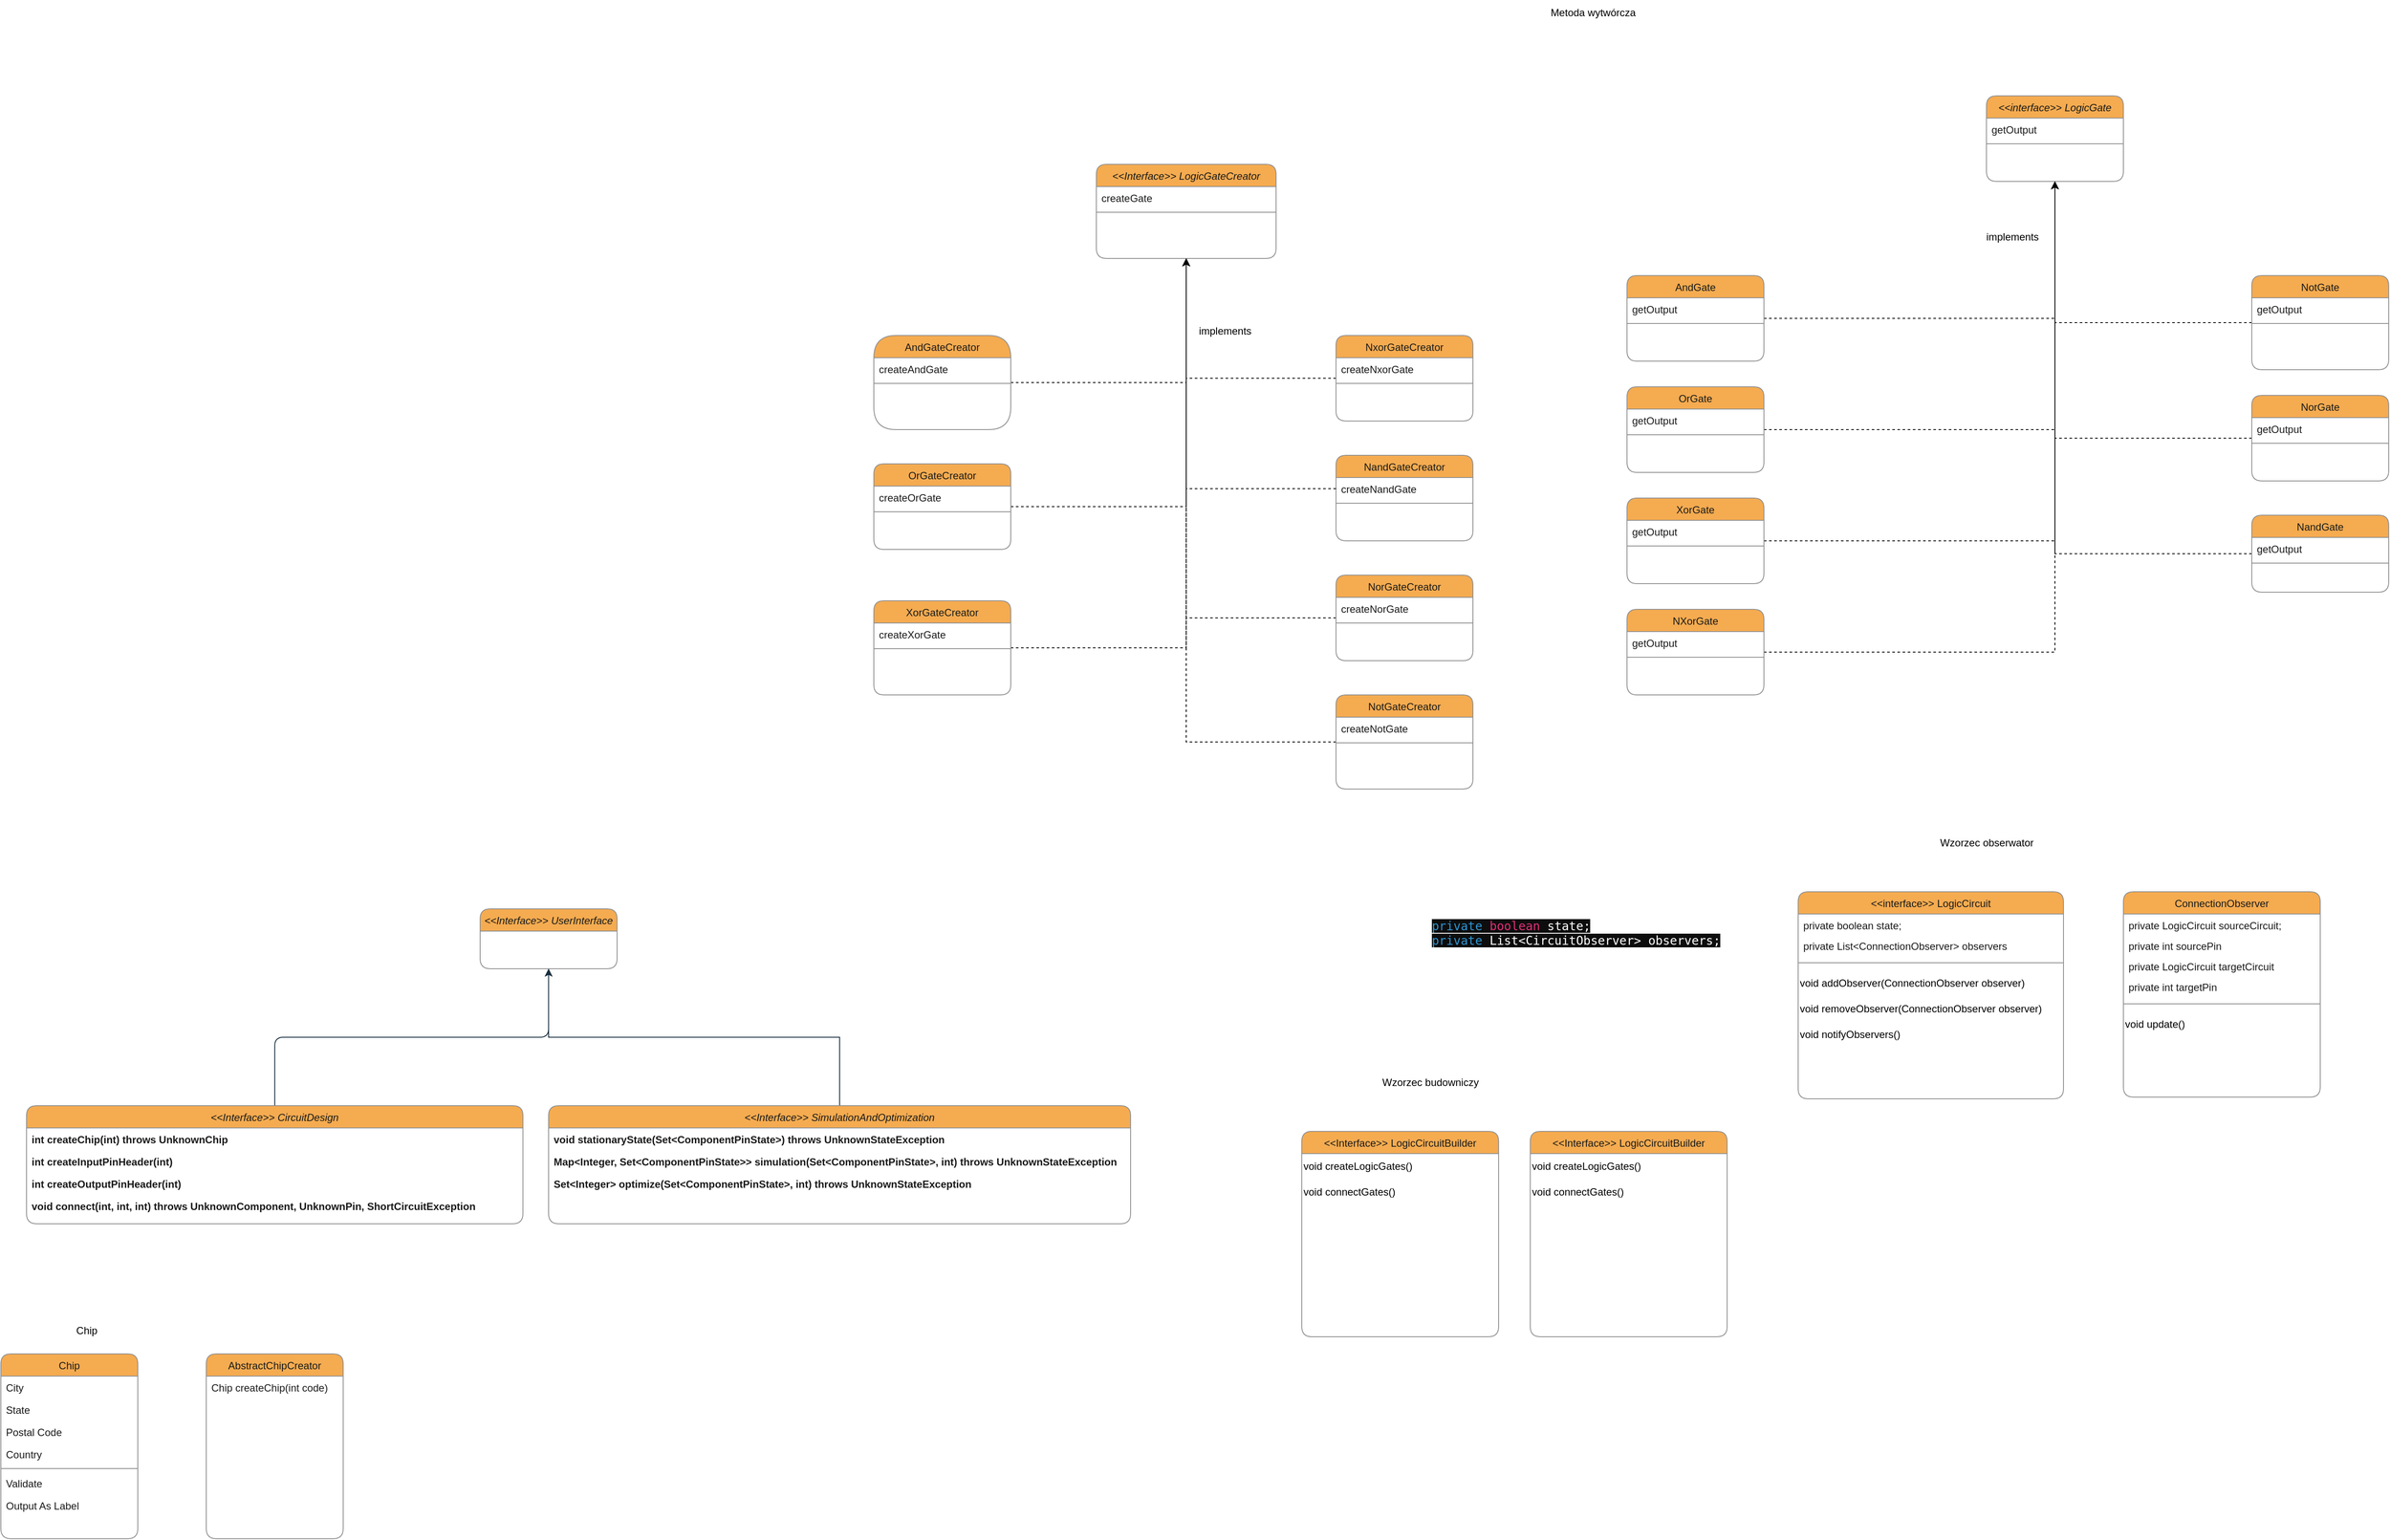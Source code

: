 <mxfile version="22.1.21" type="device">
  <diagram id="C5RBs43oDa-KdzZeNtuy" name="Page-1">
    <mxGraphModel dx="1493" dy="2167" grid="1" gridSize="10" guides="1" tooltips="1" connect="1" arrows="1" fold="1" page="1" pageScale="1" pageWidth="827" pageHeight="1169" math="0" shadow="0">
      <root>
        <mxCell id="WIyWlLk6GJQsqaUBKTNV-0" />
        <mxCell id="WIyWlLk6GJQsqaUBKTNV-1" parent="WIyWlLk6GJQsqaUBKTNV-0" />
        <mxCell id="AFsgG_vBxL-ZLfQqmutz-0" value="&lt;&lt;Interface&gt;&gt; UserInterface" style="swimlane;fontStyle=2;align=center;verticalAlign=top;childLayout=stackLayout;horizontal=1;startSize=26;horizontalStack=0;resizeParent=1;resizeLast=0;collapsible=1;marginBottom=0;rounded=1;shadow=0;strokeWidth=1;labelBackgroundColor=none;fillColor=#F5AB50;strokeColor=#909090;fontColor=#1A1A1A;" parent="WIyWlLk6GJQsqaUBKTNV-1" vertex="1">
          <mxGeometry x="610" y="390" width="160" height="70" as="geometry">
            <mxRectangle x="230" y="140" width="160" height="26" as="alternateBounds" />
          </mxGeometry>
        </mxCell>
        <mxCell id="AFsgG_vBxL-ZLfQqmutz-27" style="edgeStyle=orthogonalEdgeStyle;rounded=1;orthogonalLoop=1;jettySize=auto;html=1;entryX=0.5;entryY=1;entryDx=0;entryDy=0;labelBackgroundColor=none;strokeColor=#182E3E;fontColor=default;" parent="WIyWlLk6GJQsqaUBKTNV-1" source="AFsgG_vBxL-ZLfQqmutz-8" target="AFsgG_vBxL-ZLfQqmutz-0" edge="1">
          <mxGeometry relative="1" as="geometry" />
        </mxCell>
        <mxCell id="AFsgG_vBxL-ZLfQqmutz-8" value="&lt;&lt;Interface&gt;&gt; CircuitDesign" style="swimlane;fontStyle=2;align=center;verticalAlign=top;childLayout=stackLayout;horizontal=1;startSize=26;horizontalStack=0;resizeParent=1;resizeLast=0;collapsible=1;marginBottom=0;rounded=1;shadow=0;strokeWidth=1;labelBackgroundColor=none;fillColor=#F5AB50;strokeColor=#909090;fontColor=#1A1A1A;" parent="WIyWlLk6GJQsqaUBKTNV-1" vertex="1">
          <mxGeometry x="80" y="620" width="580" height="138" as="geometry">
            <mxRectangle x="230" y="140" width="160" height="26" as="alternateBounds" />
          </mxGeometry>
        </mxCell>
        <mxCell id="AFsgG_vBxL-ZLfQqmutz-13" value="int createChip(int) throws UnknownChip&#xa;" style="text;align=left;verticalAlign=top;spacingLeft=4;spacingRight=4;overflow=hidden;rotatable=0;points=[[0,0.5],[1,0.5]];portConstraint=eastwest;fontStyle=1;labelBackgroundColor=none;fontColor=#1A1A1A;rounded=1;" parent="AFsgG_vBxL-ZLfQqmutz-8" vertex="1">
          <mxGeometry y="26" width="580" height="26" as="geometry" />
        </mxCell>
        <mxCell id="AFsgG_vBxL-ZLfQqmutz-16" value="int createInputPinHeader(int)" style="text;align=left;verticalAlign=top;spacingLeft=4;spacingRight=4;overflow=hidden;rotatable=0;points=[[0,0.5],[1,0.5]];portConstraint=eastwest;fontStyle=1;labelBackgroundColor=none;fontColor=#1A1A1A;rounded=1;" parent="AFsgG_vBxL-ZLfQqmutz-8" vertex="1">
          <mxGeometry y="52" width="580" height="26" as="geometry" />
        </mxCell>
        <mxCell id="AFsgG_vBxL-ZLfQqmutz-17" value="int createOutputPinHeader(int)" style="text;align=left;verticalAlign=top;spacingLeft=4;spacingRight=4;overflow=hidden;rotatable=0;points=[[0,0.5],[1,0.5]];portConstraint=eastwest;fontStyle=1;labelBackgroundColor=none;fontColor=#1A1A1A;rounded=1;" parent="AFsgG_vBxL-ZLfQqmutz-8" vertex="1">
          <mxGeometry y="78" width="580" height="26" as="geometry" />
        </mxCell>
        <mxCell id="AFsgG_vBxL-ZLfQqmutz-18" value="void connect(int, int, int) throws UnknownComponent, UnknownPin, ShortCircuitException" style="text;align=left;verticalAlign=top;spacingLeft=4;spacingRight=4;overflow=hidden;rotatable=0;points=[[0,0.5],[1,0.5]];portConstraint=eastwest;fontStyle=1;labelBackgroundColor=none;fontColor=#1A1A1A;rounded=1;" parent="AFsgG_vBxL-ZLfQqmutz-8" vertex="1">
          <mxGeometry y="104" width="580" height="26" as="geometry" />
        </mxCell>
        <mxCell id="AFsgG_vBxL-ZLfQqmutz-33" style="edgeStyle=orthogonalEdgeStyle;rounded=0;orthogonalLoop=1;jettySize=auto;html=1;entryX=0.5;entryY=1;entryDx=0;entryDy=0;strokeColor=#182E3E;fontColor=#1A1A1A;" parent="WIyWlLk6GJQsqaUBKTNV-1" source="AFsgG_vBxL-ZLfQqmutz-20" target="AFsgG_vBxL-ZLfQqmutz-0" edge="1">
          <mxGeometry relative="1" as="geometry" />
        </mxCell>
        <mxCell id="AFsgG_vBxL-ZLfQqmutz-20" value="&lt;&lt;Interface&gt;&gt; SimulationAndOptimization" style="swimlane;fontStyle=2;align=center;verticalAlign=top;childLayout=stackLayout;horizontal=1;startSize=26;horizontalStack=0;resizeParent=1;resizeLast=0;collapsible=1;marginBottom=0;rounded=1;shadow=0;strokeWidth=1;labelBackgroundColor=none;fillColor=#F5AB50;strokeColor=#909090;fontColor=#1A1A1A;" parent="WIyWlLk6GJQsqaUBKTNV-1" vertex="1">
          <mxGeometry x="690" y="620" width="680" height="138" as="geometry">
            <mxRectangle x="230" y="140" width="160" height="26" as="alternateBounds" />
          </mxGeometry>
        </mxCell>
        <mxCell id="AFsgG_vBxL-ZLfQqmutz-23" value="void stationaryState(Set&lt;ComponentPinState&gt;) throws UnknownStateException " style="text;align=left;verticalAlign=top;spacingLeft=4;spacingRight=4;overflow=hidden;rotatable=0;points=[[0,0.5],[1,0.5]];portConstraint=eastwest;rounded=1;shadow=0;html=0;fontStyle=1;labelBackgroundColor=none;fontColor=#1A1A1A;" parent="AFsgG_vBxL-ZLfQqmutz-20" vertex="1">
          <mxGeometry y="26" width="680" height="26" as="geometry" />
        </mxCell>
        <mxCell id="AFsgG_vBxL-ZLfQqmutz-30" value="Map&lt;Integer, Set&lt;ComponentPinState&gt;&gt; simulation(Set&lt;ComponentPinState&gt;, int) throws UnknownStateException" style="text;align=left;verticalAlign=top;spacingLeft=4;spacingRight=4;overflow=hidden;rotatable=0;points=[[0,0.5],[1,0.5]];portConstraint=eastwest;rounded=1;shadow=0;html=0;fontStyle=1;labelBackgroundColor=none;fontColor=#1A1A1A;" parent="AFsgG_vBxL-ZLfQqmutz-20" vertex="1">
          <mxGeometry y="52" width="680" height="26" as="geometry" />
        </mxCell>
        <mxCell id="AFsgG_vBxL-ZLfQqmutz-31" value="Set&lt;Integer&gt; optimize(Set&lt;ComponentPinState&gt;, int) throws UnknownStateException" style="text;align=left;verticalAlign=top;spacingLeft=4;spacingRight=4;overflow=hidden;rotatable=0;points=[[0,0.5],[1,0.5]];portConstraint=eastwest;rounded=1;shadow=0;html=0;fontStyle=1;labelBackgroundColor=none;fontColor=#1A1A1A;" parent="AFsgG_vBxL-ZLfQqmutz-20" vertex="1">
          <mxGeometry y="78" width="680" height="26" as="geometry" />
        </mxCell>
        <mxCell id="P_i6TFMKIU11XFcuony6-0" value="Chip" style="swimlane;fontStyle=0;align=center;verticalAlign=top;childLayout=stackLayout;horizontal=1;startSize=26;horizontalStack=0;resizeParent=1;resizeLast=0;collapsible=1;marginBottom=0;rounded=1;shadow=0;strokeWidth=1;labelBackgroundColor=none;fillColor=#F5AB50;strokeColor=#909090;fontColor=#1A1A1A;" vertex="1" parent="WIyWlLk6GJQsqaUBKTNV-1">
          <mxGeometry x="50" y="910" width="160" height="216" as="geometry">
            <mxRectangle x="550" y="140" width="160" height="26" as="alternateBounds" />
          </mxGeometry>
        </mxCell>
        <mxCell id="P_i6TFMKIU11XFcuony6-1" value="City" style="text;align=left;verticalAlign=top;spacingLeft=4;spacingRight=4;overflow=hidden;rotatable=0;points=[[0,0.5],[1,0.5]];portConstraint=eastwest;rounded=1;shadow=0;html=0;labelBackgroundColor=none;fontColor=#1A1A1A;" vertex="1" parent="P_i6TFMKIU11XFcuony6-0">
          <mxGeometry y="26" width="160" height="26" as="geometry" />
        </mxCell>
        <mxCell id="P_i6TFMKIU11XFcuony6-2" value="State" style="text;align=left;verticalAlign=top;spacingLeft=4;spacingRight=4;overflow=hidden;rotatable=0;points=[[0,0.5],[1,0.5]];portConstraint=eastwest;rounded=1;shadow=0;html=0;labelBackgroundColor=none;fontColor=#1A1A1A;" vertex="1" parent="P_i6TFMKIU11XFcuony6-0">
          <mxGeometry y="52" width="160" height="26" as="geometry" />
        </mxCell>
        <mxCell id="P_i6TFMKIU11XFcuony6-3" value="Postal Code" style="text;align=left;verticalAlign=top;spacingLeft=4;spacingRight=4;overflow=hidden;rotatable=0;points=[[0,0.5],[1,0.5]];portConstraint=eastwest;rounded=1;shadow=0;html=0;labelBackgroundColor=none;fontColor=#1A1A1A;" vertex="1" parent="P_i6TFMKIU11XFcuony6-0">
          <mxGeometry y="78" width="160" height="26" as="geometry" />
        </mxCell>
        <mxCell id="P_i6TFMKIU11XFcuony6-4" value="Country" style="text;align=left;verticalAlign=top;spacingLeft=4;spacingRight=4;overflow=hidden;rotatable=0;points=[[0,0.5],[1,0.5]];portConstraint=eastwest;rounded=1;shadow=0;html=0;labelBackgroundColor=none;fontColor=#1A1A1A;" vertex="1" parent="P_i6TFMKIU11XFcuony6-0">
          <mxGeometry y="104" width="160" height="26" as="geometry" />
        </mxCell>
        <mxCell id="P_i6TFMKIU11XFcuony6-5" value="" style="line;html=1;strokeWidth=1;align=left;verticalAlign=middle;spacingTop=-1;spacingLeft=3;spacingRight=3;rotatable=0;labelPosition=right;points=[];portConstraint=eastwest;labelBackgroundColor=none;fillColor=#F5AB50;strokeColor=#909090;fontColor=#1A1A1A;rounded=1;" vertex="1" parent="P_i6TFMKIU11XFcuony6-0">
          <mxGeometry y="130" width="160" height="8" as="geometry" />
        </mxCell>
        <mxCell id="P_i6TFMKIU11XFcuony6-6" value="Validate" style="text;align=left;verticalAlign=top;spacingLeft=4;spacingRight=4;overflow=hidden;rotatable=0;points=[[0,0.5],[1,0.5]];portConstraint=eastwest;labelBackgroundColor=none;fontColor=#1A1A1A;rounded=1;" vertex="1" parent="P_i6TFMKIU11XFcuony6-0">
          <mxGeometry y="138" width="160" height="26" as="geometry" />
        </mxCell>
        <mxCell id="P_i6TFMKIU11XFcuony6-7" value="Output As Label" style="text;align=left;verticalAlign=top;spacingLeft=4;spacingRight=4;overflow=hidden;rotatable=0;points=[[0,0.5],[1,0.5]];portConstraint=eastwest;labelBackgroundColor=none;fontColor=#1A1A1A;rounded=1;" vertex="1" parent="P_i6TFMKIU11XFcuony6-0">
          <mxGeometry y="164" width="160" height="26" as="geometry" />
        </mxCell>
        <mxCell id="P_i6TFMKIU11XFcuony6-8" value="Chip" style="text;html=1;align=center;verticalAlign=middle;resizable=0;points=[];autosize=1;strokeColor=none;fillColor=none;" vertex="1" parent="WIyWlLk6GJQsqaUBKTNV-1">
          <mxGeometry x="125" y="868" width="50" height="30" as="geometry" />
        </mxCell>
        <mxCell id="P_i6TFMKIU11XFcuony6-9" value="AbstractChipCreator&#xa;" style="swimlane;fontStyle=0;align=center;verticalAlign=top;childLayout=stackLayout;horizontal=1;startSize=26;horizontalStack=0;resizeParent=1;resizeLast=0;collapsible=1;marginBottom=0;rounded=1;shadow=0;strokeWidth=1;labelBackgroundColor=none;fillColor=#F5AB50;strokeColor=#909090;fontColor=#1A1A1A;" vertex="1" parent="WIyWlLk6GJQsqaUBKTNV-1">
          <mxGeometry x="290" y="910" width="160" height="216" as="geometry">
            <mxRectangle x="550" y="140" width="160" height="26" as="alternateBounds" />
          </mxGeometry>
        </mxCell>
        <mxCell id="P_i6TFMKIU11XFcuony6-10" value="Chip createChip(int code)" style="text;align=left;verticalAlign=top;spacingLeft=4;spacingRight=4;overflow=hidden;rotatable=0;points=[[0,0.5],[1,0.5]];portConstraint=eastwest;rounded=1;shadow=0;html=0;labelBackgroundColor=none;fontColor=#1A1A1A;" vertex="1" parent="P_i6TFMKIU11XFcuony6-9">
          <mxGeometry y="26" width="160" height="26" as="geometry" />
        </mxCell>
        <mxCell id="P_i6TFMKIU11XFcuony6-17" value="&lt;&lt;interface&gt;&gt; LogicGate" style="swimlane;fontStyle=2;align=center;verticalAlign=top;childLayout=stackLayout;horizontal=1;startSize=26;horizontalStack=0;resizeParent=1;resizeLast=0;collapsible=1;marginBottom=0;rounded=1;shadow=0;strokeWidth=1;labelBackgroundColor=none;fillColor=#F5AB50;strokeColor=#909090;fontColor=#1A1A1A;" vertex="1" parent="WIyWlLk6GJQsqaUBKTNV-1">
          <mxGeometry x="2370" y="-560" width="160" height="100" as="geometry">
            <mxRectangle x="550" y="140" width="160" height="26" as="alternateBounds" />
          </mxGeometry>
        </mxCell>
        <mxCell id="P_i6TFMKIU11XFcuony6-18" value="getOutput" style="text;align=left;verticalAlign=top;spacingLeft=4;spacingRight=4;overflow=hidden;rotatable=0;points=[[0,0.5],[1,0.5]];portConstraint=eastwest;rounded=1;shadow=0;html=0;labelBackgroundColor=none;fontColor=#1A1A1A;" vertex="1" parent="P_i6TFMKIU11XFcuony6-17">
          <mxGeometry y="26" width="160" height="26" as="geometry" />
        </mxCell>
        <mxCell id="P_i6TFMKIU11XFcuony6-22" value="" style="line;html=1;strokeWidth=1;align=left;verticalAlign=middle;spacingTop=-1;spacingLeft=3;spacingRight=3;rotatable=0;labelPosition=right;points=[];portConstraint=eastwest;labelBackgroundColor=none;fillColor=#F5AB50;strokeColor=#909090;fontColor=#1A1A1A;rounded=1;" vertex="1" parent="P_i6TFMKIU11XFcuony6-17">
          <mxGeometry y="52" width="160" height="8" as="geometry" />
        </mxCell>
        <mxCell id="P_i6TFMKIU11XFcuony6-74" style="edgeStyle=orthogonalEdgeStyle;rounded=0;orthogonalLoop=1;jettySize=auto;html=1;entryX=0.5;entryY=1;entryDx=0;entryDy=0;dashed=1;" edge="1" parent="WIyWlLk6GJQsqaUBKTNV-1" source="P_i6TFMKIU11XFcuony6-25" target="P_i6TFMKIU11XFcuony6-17">
          <mxGeometry relative="1" as="geometry" />
        </mxCell>
        <mxCell id="P_i6TFMKIU11XFcuony6-25" value="AndGate" style="swimlane;fontStyle=0;align=center;verticalAlign=top;childLayout=stackLayout;horizontal=1;startSize=26;horizontalStack=0;resizeParent=1;resizeLast=0;collapsible=1;marginBottom=0;rounded=1;shadow=0;strokeWidth=1;labelBackgroundColor=none;fillColor=#F5AB50;strokeColor=#909090;fontColor=#1A1A1A;" vertex="1" parent="WIyWlLk6GJQsqaUBKTNV-1">
          <mxGeometry x="1950" y="-350" width="160" height="100" as="geometry">
            <mxRectangle x="550" y="140" width="160" height="26" as="alternateBounds" />
          </mxGeometry>
        </mxCell>
        <mxCell id="P_i6TFMKIU11XFcuony6-26" value="getOutput" style="text;align=left;verticalAlign=top;spacingLeft=4;spacingRight=4;overflow=hidden;rotatable=0;points=[[0,0.5],[1,0.5]];portConstraint=eastwest;rounded=1;shadow=0;html=0;labelBackgroundColor=none;fontColor=#1A1A1A;" vertex="1" parent="P_i6TFMKIU11XFcuony6-25">
          <mxGeometry y="26" width="160" height="26" as="geometry" />
        </mxCell>
        <mxCell id="P_i6TFMKIU11XFcuony6-27" value="" style="line;html=1;strokeWidth=1;align=left;verticalAlign=middle;spacingTop=-1;spacingLeft=3;spacingRight=3;rotatable=0;labelPosition=right;points=[];portConstraint=eastwest;labelBackgroundColor=none;fillColor=#F5AB50;strokeColor=#909090;fontColor=#1A1A1A;rounded=1;" vertex="1" parent="P_i6TFMKIU11XFcuony6-25">
          <mxGeometry y="52" width="160" height="8" as="geometry" />
        </mxCell>
        <mxCell id="P_i6TFMKIU11XFcuony6-75" style="edgeStyle=orthogonalEdgeStyle;rounded=0;orthogonalLoop=1;jettySize=auto;html=1;entryX=0.5;entryY=1;entryDx=0;entryDy=0;dashed=1;" edge="1" parent="WIyWlLk6GJQsqaUBKTNV-1" source="P_i6TFMKIU11XFcuony6-28" target="P_i6TFMKIU11XFcuony6-17">
          <mxGeometry relative="1" as="geometry" />
        </mxCell>
        <mxCell id="P_i6TFMKIU11XFcuony6-28" value="OrGate" style="swimlane;fontStyle=0;align=center;verticalAlign=top;childLayout=stackLayout;horizontal=1;startSize=26;horizontalStack=0;resizeParent=1;resizeLast=0;collapsible=1;marginBottom=0;rounded=1;shadow=0;strokeWidth=1;labelBackgroundColor=none;fillColor=#F5AB50;strokeColor=#909090;fontColor=#1A1A1A;" vertex="1" parent="WIyWlLk6GJQsqaUBKTNV-1">
          <mxGeometry x="1950" y="-220" width="160" height="100" as="geometry">
            <mxRectangle x="550" y="140" width="160" height="26" as="alternateBounds" />
          </mxGeometry>
        </mxCell>
        <mxCell id="P_i6TFMKIU11XFcuony6-29" value="getOutput" style="text;align=left;verticalAlign=top;spacingLeft=4;spacingRight=4;overflow=hidden;rotatable=0;points=[[0,0.5],[1,0.5]];portConstraint=eastwest;rounded=1;shadow=0;html=0;labelBackgroundColor=none;fontColor=#1A1A1A;" vertex="1" parent="P_i6TFMKIU11XFcuony6-28">
          <mxGeometry y="26" width="160" height="26" as="geometry" />
        </mxCell>
        <mxCell id="P_i6TFMKIU11XFcuony6-30" value="" style="line;html=1;strokeWidth=1;align=left;verticalAlign=middle;spacingTop=-1;spacingLeft=3;spacingRight=3;rotatable=0;labelPosition=right;points=[];portConstraint=eastwest;labelBackgroundColor=none;fillColor=#F5AB50;strokeColor=#909090;fontColor=#1A1A1A;rounded=1;" vertex="1" parent="P_i6TFMKIU11XFcuony6-28">
          <mxGeometry y="52" width="160" height="8" as="geometry" />
        </mxCell>
        <mxCell id="P_i6TFMKIU11XFcuony6-76" style="edgeStyle=orthogonalEdgeStyle;rounded=0;orthogonalLoop=1;jettySize=auto;html=1;entryX=0.5;entryY=1;entryDx=0;entryDy=0;dashed=1;" edge="1" parent="WIyWlLk6GJQsqaUBKTNV-1" source="P_i6TFMKIU11XFcuony6-31" target="P_i6TFMKIU11XFcuony6-17">
          <mxGeometry relative="1" as="geometry" />
        </mxCell>
        <mxCell id="P_i6TFMKIU11XFcuony6-31" value="XorGate" style="swimlane;fontStyle=0;align=center;verticalAlign=top;childLayout=stackLayout;horizontal=1;startSize=26;horizontalStack=0;resizeParent=1;resizeLast=0;collapsible=1;marginBottom=0;rounded=1;shadow=0;strokeWidth=1;labelBackgroundColor=none;fillColor=#F5AB50;strokeColor=#909090;fontColor=#1A1A1A;" vertex="1" parent="WIyWlLk6GJQsqaUBKTNV-1">
          <mxGeometry x="1950" y="-90" width="160" height="100" as="geometry">
            <mxRectangle x="550" y="140" width="160" height="26" as="alternateBounds" />
          </mxGeometry>
        </mxCell>
        <mxCell id="P_i6TFMKIU11XFcuony6-32" value="getOutput" style="text;align=left;verticalAlign=top;spacingLeft=4;spacingRight=4;overflow=hidden;rotatable=0;points=[[0,0.5],[1,0.5]];portConstraint=eastwest;rounded=1;shadow=0;html=0;labelBackgroundColor=none;fontColor=#1A1A1A;" vertex="1" parent="P_i6TFMKIU11XFcuony6-31">
          <mxGeometry y="26" width="160" height="26" as="geometry" />
        </mxCell>
        <mxCell id="P_i6TFMKIU11XFcuony6-33" value="" style="line;html=1;strokeWidth=1;align=left;verticalAlign=middle;spacingTop=-1;spacingLeft=3;spacingRight=3;rotatable=0;labelPosition=right;points=[];portConstraint=eastwest;labelBackgroundColor=none;fillColor=#F5AB50;strokeColor=#909090;fontColor=#1A1A1A;rounded=1;" vertex="1" parent="P_i6TFMKIU11XFcuony6-31">
          <mxGeometry y="52" width="160" height="8" as="geometry" />
        </mxCell>
        <mxCell id="P_i6TFMKIU11XFcuony6-77" style="edgeStyle=orthogonalEdgeStyle;rounded=0;orthogonalLoop=1;jettySize=auto;html=1;entryX=0.5;entryY=1;entryDx=0;entryDy=0;dashed=1;" edge="1" parent="WIyWlLk6GJQsqaUBKTNV-1" source="P_i6TFMKIU11XFcuony6-34" target="P_i6TFMKIU11XFcuony6-17">
          <mxGeometry relative="1" as="geometry" />
        </mxCell>
        <mxCell id="P_i6TFMKIU11XFcuony6-34" value="NXorGate" style="swimlane;fontStyle=0;align=center;verticalAlign=top;childLayout=stackLayout;horizontal=1;startSize=26;horizontalStack=0;resizeParent=1;resizeLast=0;collapsible=1;marginBottom=0;rounded=1;shadow=0;strokeWidth=1;labelBackgroundColor=none;fillColor=#F5AB50;strokeColor=#909090;fontColor=#1A1A1A;" vertex="1" parent="WIyWlLk6GJQsqaUBKTNV-1">
          <mxGeometry x="1950" y="40" width="160" height="100" as="geometry">
            <mxRectangle x="550" y="140" width="160" height="26" as="alternateBounds" />
          </mxGeometry>
        </mxCell>
        <mxCell id="P_i6TFMKIU11XFcuony6-35" value="getOutput" style="text;align=left;verticalAlign=top;spacingLeft=4;spacingRight=4;overflow=hidden;rotatable=0;points=[[0,0.5],[1,0.5]];portConstraint=eastwest;rounded=1;shadow=0;html=0;labelBackgroundColor=none;fontColor=#1A1A1A;" vertex="1" parent="P_i6TFMKIU11XFcuony6-34">
          <mxGeometry y="26" width="160" height="26" as="geometry" />
        </mxCell>
        <mxCell id="P_i6TFMKIU11XFcuony6-36" value="" style="line;html=1;strokeWidth=1;align=left;verticalAlign=middle;spacingTop=-1;spacingLeft=3;spacingRight=3;rotatable=0;labelPosition=right;points=[];portConstraint=eastwest;labelBackgroundColor=none;fillColor=#F5AB50;strokeColor=#909090;fontColor=#1A1A1A;rounded=1;" vertex="1" parent="P_i6TFMKIU11XFcuony6-34">
          <mxGeometry y="52" width="160" height="8" as="geometry" />
        </mxCell>
        <mxCell id="P_i6TFMKIU11XFcuony6-78" style="edgeStyle=orthogonalEdgeStyle;rounded=0;orthogonalLoop=1;jettySize=auto;html=1;entryX=0.5;entryY=1;entryDx=0;entryDy=0;dashed=1;" edge="1" parent="WIyWlLk6GJQsqaUBKTNV-1" source="P_i6TFMKIU11XFcuony6-37" target="P_i6TFMKIU11XFcuony6-17">
          <mxGeometry relative="1" as="geometry" />
        </mxCell>
        <mxCell id="P_i6TFMKIU11XFcuony6-37" value="NandGate" style="swimlane;fontStyle=0;align=center;verticalAlign=top;childLayout=stackLayout;horizontal=1;startSize=26;horizontalStack=0;resizeParent=1;resizeLast=0;collapsible=1;marginBottom=0;rounded=1;shadow=0;strokeWidth=1;labelBackgroundColor=none;fillColor=#F5AB50;strokeColor=#909090;fontColor=#1A1A1A;" vertex="1" parent="WIyWlLk6GJQsqaUBKTNV-1">
          <mxGeometry x="2680" y="-70" width="160" height="90" as="geometry">
            <mxRectangle x="550" y="140" width="160" height="26" as="alternateBounds" />
          </mxGeometry>
        </mxCell>
        <mxCell id="P_i6TFMKIU11XFcuony6-38" value="getOutput" style="text;align=left;verticalAlign=top;spacingLeft=4;spacingRight=4;overflow=hidden;rotatable=0;points=[[0,0.5],[1,0.5]];portConstraint=eastwest;rounded=1;shadow=0;html=0;labelBackgroundColor=none;fontColor=#1A1A1A;" vertex="1" parent="P_i6TFMKIU11XFcuony6-37">
          <mxGeometry y="26" width="160" height="26" as="geometry" />
        </mxCell>
        <mxCell id="P_i6TFMKIU11XFcuony6-39" value="" style="line;html=1;strokeWidth=1;align=left;verticalAlign=middle;spacingTop=-1;spacingLeft=3;spacingRight=3;rotatable=0;labelPosition=right;points=[];portConstraint=eastwest;labelBackgroundColor=none;fillColor=#F5AB50;strokeColor=#909090;fontColor=#1A1A1A;rounded=1;" vertex="1" parent="P_i6TFMKIU11XFcuony6-37">
          <mxGeometry y="52" width="160" height="8" as="geometry" />
        </mxCell>
        <mxCell id="P_i6TFMKIU11XFcuony6-79" style="edgeStyle=orthogonalEdgeStyle;rounded=0;orthogonalLoop=1;jettySize=auto;html=1;entryX=0.5;entryY=1;entryDx=0;entryDy=0;dashed=1;" edge="1" parent="WIyWlLk6GJQsqaUBKTNV-1" source="P_i6TFMKIU11XFcuony6-43" target="P_i6TFMKIU11XFcuony6-17">
          <mxGeometry relative="1" as="geometry" />
        </mxCell>
        <mxCell id="P_i6TFMKIU11XFcuony6-43" value="NorGate" style="swimlane;fontStyle=0;align=center;verticalAlign=top;childLayout=stackLayout;horizontal=1;startSize=26;horizontalStack=0;resizeParent=1;resizeLast=0;collapsible=1;marginBottom=0;rounded=1;shadow=0;strokeWidth=1;labelBackgroundColor=none;fillColor=#F5AB50;strokeColor=#909090;fontColor=#1A1A1A;" vertex="1" parent="WIyWlLk6GJQsqaUBKTNV-1">
          <mxGeometry x="2680" y="-210" width="160" height="100" as="geometry">
            <mxRectangle x="550" y="140" width="160" height="26" as="alternateBounds" />
          </mxGeometry>
        </mxCell>
        <mxCell id="P_i6TFMKIU11XFcuony6-44" value="getOutput" style="text;align=left;verticalAlign=top;spacingLeft=4;spacingRight=4;overflow=hidden;rotatable=0;points=[[0,0.5],[1,0.5]];portConstraint=eastwest;rounded=1;shadow=0;html=0;labelBackgroundColor=none;fontColor=#1A1A1A;" vertex="1" parent="P_i6TFMKIU11XFcuony6-43">
          <mxGeometry y="26" width="160" height="26" as="geometry" />
        </mxCell>
        <mxCell id="P_i6TFMKIU11XFcuony6-45" value="" style="line;html=1;strokeWidth=1;align=left;verticalAlign=middle;spacingTop=-1;spacingLeft=3;spacingRight=3;rotatable=0;labelPosition=right;points=[];portConstraint=eastwest;labelBackgroundColor=none;fillColor=#F5AB50;strokeColor=#909090;fontColor=#1A1A1A;rounded=1;" vertex="1" parent="P_i6TFMKIU11XFcuony6-43">
          <mxGeometry y="52" width="160" height="8" as="geometry" />
        </mxCell>
        <mxCell id="P_i6TFMKIU11XFcuony6-80" style="edgeStyle=orthogonalEdgeStyle;rounded=0;orthogonalLoop=1;jettySize=auto;html=1;entryX=0.5;entryY=1;entryDx=0;entryDy=0;dashed=1;" edge="1" parent="WIyWlLk6GJQsqaUBKTNV-1" source="P_i6TFMKIU11XFcuony6-46" target="P_i6TFMKIU11XFcuony6-17">
          <mxGeometry relative="1" as="geometry" />
        </mxCell>
        <mxCell id="P_i6TFMKIU11XFcuony6-46" value="NotGate" style="swimlane;fontStyle=0;align=center;verticalAlign=top;childLayout=stackLayout;horizontal=1;startSize=26;horizontalStack=0;resizeParent=1;resizeLast=0;collapsible=1;marginBottom=0;rounded=1;shadow=0;strokeWidth=1;labelBackgroundColor=none;fillColor=#F5AB50;strokeColor=#909090;fontColor=#1A1A1A;" vertex="1" parent="WIyWlLk6GJQsqaUBKTNV-1">
          <mxGeometry x="2680" y="-350" width="160" height="110" as="geometry">
            <mxRectangle x="550" y="140" width="160" height="26" as="alternateBounds" />
          </mxGeometry>
        </mxCell>
        <mxCell id="P_i6TFMKIU11XFcuony6-47" value="getOutput" style="text;align=left;verticalAlign=top;spacingLeft=4;spacingRight=4;overflow=hidden;rotatable=0;points=[[0,0.5],[1,0.5]];portConstraint=eastwest;rounded=1;shadow=0;html=0;labelBackgroundColor=none;fontColor=#1A1A1A;" vertex="1" parent="P_i6TFMKIU11XFcuony6-46">
          <mxGeometry y="26" width="160" height="26" as="geometry" />
        </mxCell>
        <mxCell id="P_i6TFMKIU11XFcuony6-48" value="" style="line;html=1;strokeWidth=1;align=left;verticalAlign=middle;spacingTop=-1;spacingLeft=3;spacingRight=3;rotatable=0;labelPosition=right;points=[];portConstraint=eastwest;labelBackgroundColor=none;fillColor=#F5AB50;strokeColor=#909090;fontColor=#1A1A1A;rounded=1;" vertex="1" parent="P_i6TFMKIU11XFcuony6-46">
          <mxGeometry y="52" width="160" height="8" as="geometry" />
        </mxCell>
        <mxCell id="P_i6TFMKIU11XFcuony6-49" value="&lt;&lt;Interface&gt;&gt; LogicGateCreator" style="swimlane;fontStyle=2;align=center;verticalAlign=top;childLayout=stackLayout;horizontal=1;startSize=26;horizontalStack=0;resizeParent=1;resizeLast=0;collapsible=1;marginBottom=0;rounded=1;shadow=0;strokeWidth=1;labelBackgroundColor=none;fillColor=#F5AB50;strokeColor=#909090;fontColor=#1A1A1A;" vertex="1" parent="WIyWlLk6GJQsqaUBKTNV-1">
          <mxGeometry x="1330" y="-480" width="210" height="110" as="geometry">
            <mxRectangle x="550" y="140" width="160" height="26" as="alternateBounds" />
          </mxGeometry>
        </mxCell>
        <mxCell id="P_i6TFMKIU11XFcuony6-50" value="createGate" style="text;align=left;verticalAlign=top;spacingLeft=4;spacingRight=4;overflow=hidden;rotatable=0;points=[[0,0.5],[1,0.5]];portConstraint=eastwest;rounded=1;shadow=0;html=0;labelBackgroundColor=none;fontColor=#1A1A1A;" vertex="1" parent="P_i6TFMKIU11XFcuony6-49">
          <mxGeometry y="26" width="210" height="26" as="geometry" />
        </mxCell>
        <mxCell id="P_i6TFMKIU11XFcuony6-51" value="" style="line;html=1;strokeWidth=1;align=left;verticalAlign=middle;spacingTop=-1;spacingLeft=3;spacingRight=3;rotatable=0;labelPosition=right;points=[];portConstraint=eastwest;labelBackgroundColor=none;fillColor=#F5AB50;strokeColor=#909090;fontColor=#1A1A1A;rounded=1;" vertex="1" parent="P_i6TFMKIU11XFcuony6-49">
          <mxGeometry y="52" width="210" height="8" as="geometry" />
        </mxCell>
        <mxCell id="P_i6TFMKIU11XFcuony6-84" style="edgeStyle=orthogonalEdgeStyle;rounded=0;orthogonalLoop=1;jettySize=auto;html=1;entryX=0.5;entryY=1;entryDx=0;entryDy=0;dashed=1;" edge="1" parent="WIyWlLk6GJQsqaUBKTNV-1" source="P_i6TFMKIU11XFcuony6-52" target="P_i6TFMKIU11XFcuony6-49">
          <mxGeometry relative="1" as="geometry" />
        </mxCell>
        <mxCell id="P_i6TFMKIU11XFcuony6-52" value="AndGateCreator" style="swimlane;fontStyle=0;align=center;verticalAlign=top;childLayout=stackLayout;horizontal=1;startSize=26;horizontalStack=0;resizeParent=1;resizeLast=0;collapsible=1;marginBottom=0;rounded=1;shadow=0;strokeWidth=1;labelBackgroundColor=none;fillColor=#F5AB50;strokeColor=#909090;fontColor=#1A1A1A;arcSize=50;" vertex="1" parent="WIyWlLk6GJQsqaUBKTNV-1">
          <mxGeometry x="1070" y="-280" width="160" height="110" as="geometry">
            <mxRectangle x="550" y="140" width="160" height="26" as="alternateBounds" />
          </mxGeometry>
        </mxCell>
        <mxCell id="P_i6TFMKIU11XFcuony6-53" value="createAndGate" style="text;align=left;verticalAlign=top;spacingLeft=4;spacingRight=4;overflow=hidden;rotatable=0;points=[[0,0.5],[1,0.5]];portConstraint=eastwest;rounded=1;shadow=0;html=0;labelBackgroundColor=none;fontColor=#1A1A1A;" vertex="1" parent="P_i6TFMKIU11XFcuony6-52">
          <mxGeometry y="26" width="160" height="26" as="geometry" />
        </mxCell>
        <mxCell id="P_i6TFMKIU11XFcuony6-54" value="" style="line;html=1;strokeWidth=1;align=left;verticalAlign=middle;spacingTop=-1;spacingLeft=3;spacingRight=3;rotatable=0;labelPosition=right;points=[];portConstraint=eastwest;labelBackgroundColor=none;fillColor=#F5AB50;strokeColor=#909090;fontColor=#1A1A1A;rounded=1;" vertex="1" parent="P_i6TFMKIU11XFcuony6-52">
          <mxGeometry y="52" width="160" height="8" as="geometry" />
        </mxCell>
        <mxCell id="P_i6TFMKIU11XFcuony6-85" style="edgeStyle=orthogonalEdgeStyle;rounded=0;orthogonalLoop=1;jettySize=auto;html=1;entryX=0.5;entryY=1;entryDx=0;entryDy=0;dashed=1;" edge="1" parent="WIyWlLk6GJQsqaUBKTNV-1" source="P_i6TFMKIU11XFcuony6-55" target="P_i6TFMKIU11XFcuony6-49">
          <mxGeometry relative="1" as="geometry" />
        </mxCell>
        <mxCell id="P_i6TFMKIU11XFcuony6-55" value="OrGateCreator" style="swimlane;fontStyle=0;align=center;verticalAlign=top;childLayout=stackLayout;horizontal=1;startSize=26;horizontalStack=0;resizeParent=1;resizeLast=0;collapsible=1;marginBottom=0;rounded=1;shadow=0;strokeWidth=1;labelBackgroundColor=none;fillColor=#F5AB50;strokeColor=#909090;fontColor=#1A1A1A;" vertex="1" parent="WIyWlLk6GJQsqaUBKTNV-1">
          <mxGeometry x="1070" y="-130" width="160" height="100" as="geometry">
            <mxRectangle x="550" y="140" width="160" height="26" as="alternateBounds" />
          </mxGeometry>
        </mxCell>
        <mxCell id="P_i6TFMKIU11XFcuony6-56" value="createOrGate" style="text;align=left;verticalAlign=top;spacingLeft=4;spacingRight=4;overflow=hidden;rotatable=0;points=[[0,0.5],[1,0.5]];portConstraint=eastwest;rounded=1;shadow=0;html=0;labelBackgroundColor=none;fontColor=#1A1A1A;" vertex="1" parent="P_i6TFMKIU11XFcuony6-55">
          <mxGeometry y="26" width="160" height="26" as="geometry" />
        </mxCell>
        <mxCell id="P_i6TFMKIU11XFcuony6-57" value="" style="line;html=1;strokeWidth=1;align=left;verticalAlign=middle;spacingTop=-1;spacingLeft=3;spacingRight=3;rotatable=0;labelPosition=right;points=[];portConstraint=eastwest;labelBackgroundColor=none;fillColor=#F5AB50;strokeColor=#909090;fontColor=#1A1A1A;rounded=1;" vertex="1" parent="P_i6TFMKIU11XFcuony6-55">
          <mxGeometry y="52" width="160" height="8" as="geometry" />
        </mxCell>
        <mxCell id="P_i6TFMKIU11XFcuony6-86" style="edgeStyle=orthogonalEdgeStyle;rounded=0;orthogonalLoop=1;jettySize=auto;html=1;entryX=0.5;entryY=1;entryDx=0;entryDy=0;dashed=1;" edge="1" parent="WIyWlLk6GJQsqaUBKTNV-1" source="P_i6TFMKIU11XFcuony6-58" target="P_i6TFMKIU11XFcuony6-49">
          <mxGeometry relative="1" as="geometry" />
        </mxCell>
        <mxCell id="P_i6TFMKIU11XFcuony6-58" value="XorGateCreator" style="swimlane;fontStyle=0;align=center;verticalAlign=top;childLayout=stackLayout;horizontal=1;startSize=26;horizontalStack=0;resizeParent=1;resizeLast=0;collapsible=1;marginBottom=0;rounded=1;shadow=0;strokeWidth=1;labelBackgroundColor=none;fillColor=#F5AB50;strokeColor=#909090;fontColor=#1A1A1A;" vertex="1" parent="WIyWlLk6GJQsqaUBKTNV-1">
          <mxGeometry x="1070" y="30" width="160" height="110" as="geometry">
            <mxRectangle x="550" y="140" width="160" height="26" as="alternateBounds" />
          </mxGeometry>
        </mxCell>
        <mxCell id="P_i6TFMKIU11XFcuony6-59" value="createXorGate" style="text;align=left;verticalAlign=top;spacingLeft=4;spacingRight=4;overflow=hidden;rotatable=0;points=[[0,0.5],[1,0.5]];portConstraint=eastwest;rounded=1;shadow=0;html=0;labelBackgroundColor=none;fontColor=#1A1A1A;" vertex="1" parent="P_i6TFMKIU11XFcuony6-58">
          <mxGeometry y="26" width="160" height="26" as="geometry" />
        </mxCell>
        <mxCell id="P_i6TFMKIU11XFcuony6-60" value="" style="line;html=1;strokeWidth=1;align=left;verticalAlign=middle;spacingTop=-1;spacingLeft=3;spacingRight=3;rotatable=0;labelPosition=right;points=[];portConstraint=eastwest;labelBackgroundColor=none;fillColor=#F5AB50;strokeColor=#909090;fontColor=#1A1A1A;rounded=1;" vertex="1" parent="P_i6TFMKIU11XFcuony6-58">
          <mxGeometry y="52" width="160" height="8" as="geometry" />
        </mxCell>
        <mxCell id="P_i6TFMKIU11XFcuony6-87" style="edgeStyle=orthogonalEdgeStyle;rounded=0;orthogonalLoop=1;jettySize=auto;html=1;entryX=0.5;entryY=1;entryDx=0;entryDy=0;dashed=1;" edge="1" parent="WIyWlLk6GJQsqaUBKTNV-1" source="P_i6TFMKIU11XFcuony6-61" target="P_i6TFMKIU11XFcuony6-49">
          <mxGeometry relative="1" as="geometry" />
        </mxCell>
        <mxCell id="P_i6TFMKIU11XFcuony6-61" value="NxorGateCreator" style="swimlane;fontStyle=0;align=center;verticalAlign=top;childLayout=stackLayout;horizontal=1;startSize=26;horizontalStack=0;resizeParent=1;resizeLast=0;collapsible=1;marginBottom=0;rounded=1;shadow=0;strokeWidth=1;labelBackgroundColor=none;fillColor=#F5AB50;strokeColor=#909090;fontColor=#1A1A1A;" vertex="1" parent="WIyWlLk6GJQsqaUBKTNV-1">
          <mxGeometry x="1610" y="-280" width="160" height="100" as="geometry">
            <mxRectangle x="550" y="140" width="160" height="26" as="alternateBounds" />
          </mxGeometry>
        </mxCell>
        <mxCell id="P_i6TFMKIU11XFcuony6-62" value="createNxorGate" style="text;align=left;verticalAlign=top;spacingLeft=4;spacingRight=4;overflow=hidden;rotatable=0;points=[[0,0.5],[1,0.5]];portConstraint=eastwest;rounded=1;shadow=0;html=0;labelBackgroundColor=none;fontColor=#1A1A1A;" vertex="1" parent="P_i6TFMKIU11XFcuony6-61">
          <mxGeometry y="26" width="160" height="26" as="geometry" />
        </mxCell>
        <mxCell id="P_i6TFMKIU11XFcuony6-63" value="" style="line;html=1;strokeWidth=1;align=left;verticalAlign=middle;spacingTop=-1;spacingLeft=3;spacingRight=3;rotatable=0;labelPosition=right;points=[];portConstraint=eastwest;labelBackgroundColor=none;fillColor=#F5AB50;strokeColor=#909090;fontColor=#1A1A1A;rounded=1;" vertex="1" parent="P_i6TFMKIU11XFcuony6-61">
          <mxGeometry y="52" width="160" height="8" as="geometry" />
        </mxCell>
        <mxCell id="P_i6TFMKIU11XFcuony6-64" value="NandGateCreator" style="swimlane;fontStyle=0;align=center;verticalAlign=top;childLayout=stackLayout;horizontal=1;startSize=26;horizontalStack=0;resizeParent=1;resizeLast=0;collapsible=1;marginBottom=0;rounded=1;shadow=0;strokeWidth=1;labelBackgroundColor=none;fillColor=#F5AB50;strokeColor=#909090;fontColor=#1A1A1A;" vertex="1" parent="WIyWlLk6GJQsqaUBKTNV-1">
          <mxGeometry x="1610" y="-140" width="160" height="100" as="geometry">
            <mxRectangle x="550" y="140" width="160" height="26" as="alternateBounds" />
          </mxGeometry>
        </mxCell>
        <mxCell id="P_i6TFMKIU11XFcuony6-65" value="createNandGate" style="text;align=left;verticalAlign=top;spacingLeft=4;spacingRight=4;overflow=hidden;rotatable=0;points=[[0,0.5],[1,0.5]];portConstraint=eastwest;rounded=1;shadow=0;html=0;labelBackgroundColor=none;fontColor=#1A1A1A;" vertex="1" parent="P_i6TFMKIU11XFcuony6-64">
          <mxGeometry y="26" width="160" height="26" as="geometry" />
        </mxCell>
        <mxCell id="P_i6TFMKIU11XFcuony6-66" value="" style="line;html=1;strokeWidth=1;align=left;verticalAlign=middle;spacingTop=-1;spacingLeft=3;spacingRight=3;rotatable=0;labelPosition=right;points=[];portConstraint=eastwest;labelBackgroundColor=none;fillColor=#F5AB50;strokeColor=#909090;fontColor=#1A1A1A;rounded=1;" vertex="1" parent="P_i6TFMKIU11XFcuony6-64">
          <mxGeometry y="52" width="160" height="8" as="geometry" />
        </mxCell>
        <mxCell id="P_i6TFMKIU11XFcuony6-89" style="edgeStyle=orthogonalEdgeStyle;rounded=0;orthogonalLoop=1;jettySize=auto;html=1;entryX=0.5;entryY=1;entryDx=0;entryDy=0;dashed=1;" edge="1" parent="WIyWlLk6GJQsqaUBKTNV-1" source="P_i6TFMKIU11XFcuony6-67" target="P_i6TFMKIU11XFcuony6-49">
          <mxGeometry relative="1" as="geometry" />
        </mxCell>
        <mxCell id="P_i6TFMKIU11XFcuony6-67" value="NorGateCreator" style="swimlane;fontStyle=0;align=center;verticalAlign=top;childLayout=stackLayout;horizontal=1;startSize=26;horizontalStack=0;resizeParent=1;resizeLast=0;collapsible=1;marginBottom=0;rounded=1;shadow=0;strokeWidth=1;labelBackgroundColor=none;fillColor=#F5AB50;strokeColor=#909090;fontColor=#1A1A1A;" vertex="1" parent="WIyWlLk6GJQsqaUBKTNV-1">
          <mxGeometry x="1610" width="160" height="100" as="geometry">
            <mxRectangle x="550" y="140" width="160" height="26" as="alternateBounds" />
          </mxGeometry>
        </mxCell>
        <mxCell id="P_i6TFMKIU11XFcuony6-68" value="createNorGate" style="text;align=left;verticalAlign=top;spacingLeft=4;spacingRight=4;overflow=hidden;rotatable=0;points=[[0,0.5],[1,0.5]];portConstraint=eastwest;rounded=1;shadow=0;html=0;labelBackgroundColor=none;fontColor=#1A1A1A;" vertex="1" parent="P_i6TFMKIU11XFcuony6-67">
          <mxGeometry y="26" width="160" height="26" as="geometry" />
        </mxCell>
        <mxCell id="P_i6TFMKIU11XFcuony6-69" value="" style="line;html=1;strokeWidth=1;align=left;verticalAlign=middle;spacingTop=-1;spacingLeft=3;spacingRight=3;rotatable=0;labelPosition=right;points=[];portConstraint=eastwest;labelBackgroundColor=none;fillColor=#F5AB50;strokeColor=#909090;fontColor=#1A1A1A;rounded=1;" vertex="1" parent="P_i6TFMKIU11XFcuony6-67">
          <mxGeometry y="52" width="160" height="8" as="geometry" />
        </mxCell>
        <mxCell id="P_i6TFMKIU11XFcuony6-90" style="edgeStyle=orthogonalEdgeStyle;rounded=0;orthogonalLoop=1;jettySize=auto;html=1;entryX=0.5;entryY=1;entryDx=0;entryDy=0;dashed=1;" edge="1" parent="WIyWlLk6GJQsqaUBKTNV-1" source="P_i6TFMKIU11XFcuony6-70" target="P_i6TFMKIU11XFcuony6-49">
          <mxGeometry relative="1" as="geometry" />
        </mxCell>
        <mxCell id="P_i6TFMKIU11XFcuony6-70" value="NotGateCreator" style="swimlane;fontStyle=0;align=center;verticalAlign=top;childLayout=stackLayout;horizontal=1;startSize=26;horizontalStack=0;resizeParent=1;resizeLast=0;collapsible=1;marginBottom=0;rounded=1;shadow=0;strokeWidth=1;labelBackgroundColor=none;fillColor=#F5AB50;strokeColor=#909090;fontColor=#1A1A1A;" vertex="1" parent="WIyWlLk6GJQsqaUBKTNV-1">
          <mxGeometry x="1610" y="140" width="160" height="110" as="geometry">
            <mxRectangle x="550" y="140" width="160" height="26" as="alternateBounds" />
          </mxGeometry>
        </mxCell>
        <mxCell id="P_i6TFMKIU11XFcuony6-71" value="createNotGate" style="text;align=left;verticalAlign=top;spacingLeft=4;spacingRight=4;overflow=hidden;rotatable=0;points=[[0,0.5],[1,0.5]];portConstraint=eastwest;rounded=1;shadow=0;html=0;labelBackgroundColor=none;fontColor=#1A1A1A;" vertex="1" parent="P_i6TFMKIU11XFcuony6-70">
          <mxGeometry y="26" width="160" height="26" as="geometry" />
        </mxCell>
        <mxCell id="P_i6TFMKIU11XFcuony6-72" value="" style="line;html=1;strokeWidth=1;align=left;verticalAlign=middle;spacingTop=-1;spacingLeft=3;spacingRight=3;rotatable=0;labelPosition=right;points=[];portConstraint=eastwest;labelBackgroundColor=none;fillColor=#F5AB50;strokeColor=#909090;fontColor=#1A1A1A;rounded=1;" vertex="1" parent="P_i6TFMKIU11XFcuony6-70">
          <mxGeometry y="52" width="160" height="8" as="geometry" />
        </mxCell>
        <mxCell id="P_i6TFMKIU11XFcuony6-88" style="edgeStyle=orthogonalEdgeStyle;rounded=0;orthogonalLoop=1;jettySize=auto;html=1;entryX=0.5;entryY=1;entryDx=0;entryDy=0;dashed=1;" edge="1" parent="WIyWlLk6GJQsqaUBKTNV-1" source="P_i6TFMKIU11XFcuony6-65" target="P_i6TFMKIU11XFcuony6-49">
          <mxGeometry relative="1" as="geometry" />
        </mxCell>
        <mxCell id="P_i6TFMKIU11XFcuony6-91" value="implements" style="text;html=1;align=center;verticalAlign=middle;resizable=0;points=[];autosize=1;strokeColor=none;fillColor=none;" vertex="1" parent="WIyWlLk6GJQsqaUBKTNV-1">
          <mxGeometry x="1440" y="-300" width="80" height="30" as="geometry" />
        </mxCell>
        <mxCell id="P_i6TFMKIU11XFcuony6-94" value="implements" style="text;html=1;align=center;verticalAlign=middle;resizable=0;points=[];autosize=1;strokeColor=none;fillColor=none;" vertex="1" parent="WIyWlLk6GJQsqaUBKTNV-1">
          <mxGeometry x="2360" y="-410" width="80" height="30" as="geometry" />
        </mxCell>
        <mxCell id="P_i6TFMKIU11XFcuony6-95" value="ConnectionObserver" style="swimlane;fontStyle=0;align=center;verticalAlign=top;childLayout=stackLayout;horizontal=1;startSize=26;horizontalStack=0;resizeParent=1;resizeLast=0;collapsible=1;marginBottom=0;rounded=1;shadow=0;strokeWidth=1;labelBackgroundColor=none;fillColor=#F5AB50;strokeColor=#909090;fontColor=#1A1A1A;" vertex="1" parent="WIyWlLk6GJQsqaUBKTNV-1">
          <mxGeometry x="2530" y="370" width="230" height="240" as="geometry">
            <mxRectangle x="550" y="140" width="160" height="26" as="alternateBounds" />
          </mxGeometry>
        </mxCell>
        <mxCell id="P_i6TFMKIU11XFcuony6-96" value="private LogicCircuit sourceCircuit;" style="text;align=left;verticalAlign=top;spacingLeft=4;spacingRight=4;overflow=hidden;rotatable=0;points=[[0,0.5],[1,0.5]];portConstraint=eastwest;rounded=1;shadow=0;html=0;labelBackgroundColor=none;fontColor=#1A1A1A;" vertex="1" parent="P_i6TFMKIU11XFcuony6-95">
          <mxGeometry y="26" width="230" height="24" as="geometry" />
        </mxCell>
        <mxCell id="P_i6TFMKIU11XFcuony6-104" value="private int sourcePin" style="text;align=left;verticalAlign=top;spacingLeft=4;spacingRight=4;overflow=hidden;rotatable=0;points=[[0,0.5],[1,0.5]];portConstraint=eastwest;rounded=1;shadow=0;html=0;labelBackgroundColor=none;fontColor=#1A1A1A;" vertex="1" parent="P_i6TFMKIU11XFcuony6-95">
          <mxGeometry y="50" width="230" height="24" as="geometry" />
        </mxCell>
        <mxCell id="P_i6TFMKIU11XFcuony6-103" value="private LogicCircuit targetCircuit" style="text;align=left;verticalAlign=top;spacingLeft=4;spacingRight=4;overflow=hidden;rotatable=0;points=[[0,0.5],[1,0.5]];portConstraint=eastwest;rounded=1;shadow=0;html=0;labelBackgroundColor=none;fontColor=#1A1A1A;" vertex="1" parent="P_i6TFMKIU11XFcuony6-95">
          <mxGeometry y="74" width="230" height="24" as="geometry" />
        </mxCell>
        <mxCell id="P_i6TFMKIU11XFcuony6-105" value="private int targetPin" style="text;align=left;verticalAlign=top;spacingLeft=4;spacingRight=4;overflow=hidden;rotatable=0;points=[[0,0.5],[1,0.5]];portConstraint=eastwest;rounded=1;shadow=0;html=0;labelBackgroundColor=none;fontColor=#1A1A1A;" vertex="1" parent="P_i6TFMKIU11XFcuony6-95">
          <mxGeometry y="98" width="230" height="24" as="geometry" />
        </mxCell>
        <mxCell id="P_i6TFMKIU11XFcuony6-97" value="" style="line;html=1;strokeWidth=1;align=left;verticalAlign=middle;spacingTop=-1;spacingLeft=3;spacingRight=3;rotatable=0;labelPosition=right;points=[];portConstraint=eastwest;labelBackgroundColor=none;fillColor=#F5AB50;strokeColor=#909090;fontColor=#1A1A1A;rounded=1;" vertex="1" parent="P_i6TFMKIU11XFcuony6-95">
          <mxGeometry y="122" width="230" height="18" as="geometry" />
        </mxCell>
        <mxCell id="P_i6TFMKIU11XFcuony6-107" value="void update()" style="text;html=1;align=left;verticalAlign=middle;resizable=0;points=[];autosize=1;strokeColor=none;fillColor=none;" vertex="1" parent="P_i6TFMKIU11XFcuony6-95">
          <mxGeometry y="140" width="230" height="30" as="geometry" />
        </mxCell>
        <mxCell id="P_i6TFMKIU11XFcuony6-108" value="&lt;&lt;interface&gt;&gt; LogicCircuit" style="swimlane;fontStyle=0;align=center;verticalAlign=top;childLayout=stackLayout;horizontal=1;startSize=26;horizontalStack=0;resizeParent=1;resizeLast=0;collapsible=1;marginBottom=0;rounded=1;shadow=0;strokeWidth=1;labelBackgroundColor=none;fillColor=#F5AB50;strokeColor=#909090;fontColor=#1A1A1A;" vertex="1" parent="WIyWlLk6GJQsqaUBKTNV-1">
          <mxGeometry x="2150" y="370" width="310" height="242" as="geometry">
            <mxRectangle x="550" y="140" width="160" height="26" as="alternateBounds" />
          </mxGeometry>
        </mxCell>
        <mxCell id="P_i6TFMKIU11XFcuony6-109" value="private boolean state;" style="text;align=left;verticalAlign=top;spacingLeft=4;spacingRight=4;overflow=hidden;rotatable=0;points=[[0,0.5],[1,0.5]];portConstraint=eastwest;rounded=1;shadow=0;html=0;labelBackgroundColor=none;fontColor=#1A1A1A;" vertex="1" parent="P_i6TFMKIU11XFcuony6-108">
          <mxGeometry y="26" width="310" height="24" as="geometry" />
        </mxCell>
        <mxCell id="P_i6TFMKIU11XFcuony6-116" value="private List&lt;ConnectionObserver&gt; observers" style="text;align=left;verticalAlign=top;spacingLeft=4;spacingRight=4;overflow=hidden;rotatable=0;points=[[0,0.5],[1,0.5]];portConstraint=eastwest;rounded=1;shadow=0;html=0;labelBackgroundColor=none;fontColor=#1A1A1A;" vertex="1" parent="P_i6TFMKIU11XFcuony6-108">
          <mxGeometry y="50" width="310" height="24" as="geometry" />
        </mxCell>
        <mxCell id="P_i6TFMKIU11XFcuony6-113" value="" style="line;html=1;strokeWidth=1;align=left;verticalAlign=middle;spacingTop=-1;spacingLeft=3;spacingRight=3;rotatable=0;labelPosition=right;points=[];portConstraint=eastwest;labelBackgroundColor=none;fillColor=#F5AB50;strokeColor=#909090;fontColor=#1A1A1A;rounded=1;" vertex="1" parent="P_i6TFMKIU11XFcuony6-108">
          <mxGeometry y="74" width="310" height="18" as="geometry" />
        </mxCell>
        <mxCell id="P_i6TFMKIU11XFcuony6-114" value="void addObserver(ConnectionObserver observer)" style="text;html=1;align=left;verticalAlign=middle;resizable=0;points=[];autosize=1;strokeColor=none;fillColor=none;" vertex="1" parent="P_i6TFMKIU11XFcuony6-108">
          <mxGeometry y="92" width="310" height="30" as="geometry" />
        </mxCell>
        <mxCell id="P_i6TFMKIU11XFcuony6-120" value="void removeObserver(ConnectionObserver observer)" style="text;html=1;align=left;verticalAlign=middle;resizable=0;points=[];autosize=1;strokeColor=none;fillColor=none;" vertex="1" parent="P_i6TFMKIU11XFcuony6-108">
          <mxGeometry y="122" width="310" height="30" as="geometry" />
        </mxCell>
        <mxCell id="P_i6TFMKIU11XFcuony6-119" value="void notifyObservers()" style="text;html=1;align=left;verticalAlign=middle;resizable=0;points=[];autosize=1;strokeColor=none;fillColor=none;" vertex="1" parent="P_i6TFMKIU11XFcuony6-108">
          <mxGeometry y="152" width="310" height="30" as="geometry" />
        </mxCell>
        <mxCell id="P_i6TFMKIU11XFcuony6-118" style="text;html=1;align=left;verticalAlign=middle;resizable=0;points=[];autosize=1;strokeColor=none;fillColor=none;" vertex="1" parent="P_i6TFMKIU11XFcuony6-108">
          <mxGeometry y="182" width="310" height="30" as="geometry" />
        </mxCell>
        <mxCell id="P_i6TFMKIU11XFcuony6-117" style="text;html=1;align=left;verticalAlign=middle;resizable=0;points=[];autosize=1;strokeColor=none;fillColor=none;" vertex="1" parent="P_i6TFMKIU11XFcuony6-108">
          <mxGeometry y="212" width="310" height="30" as="geometry" />
        </mxCell>
        <mxCell id="P_i6TFMKIU11XFcuony6-115" value="&lt;span style=&quot;color: rgb(255, 255, 255); font-family: &amp;quot;Söhne Mono&amp;quot;, Monaco, &amp;quot;Andale Mono&amp;quot;, &amp;quot;Ubuntu Mono&amp;quot;, monospace; font-size: 14px; font-style: normal; font-variant-ligatures: normal; font-variant-caps: normal; font-weight: 400; letter-spacing: normal; orphans: 2; text-align: left; text-indent: 0px; text-transform: none; widows: 2; word-spacing: 0px; -webkit-text-stroke-width: 0px; background-color: rgb(13, 13, 13); text-decoration-thickness: initial; text-decoration-style: initial; text-decoration-color: initial; float: none; display: inline !important;&quot;&gt;    &lt;/span&gt;&lt;span class=&quot;hljs-keyword&quot; style=&quot;border: 0px solid rgb(227, 227, 227); box-sizing: border-box; --tw-border-spacing-x: 0; --tw-border-spacing-y: 0; --tw-translate-x: 0; --tw-translate-y: 0; --tw-rotate: 0; --tw-skew-x: 0; --tw-skew-y: 0; --tw-scale-x: 1; --tw-scale-y: 1; --tw-pan-x: ; --tw-pan-y: ; --tw-pinch-zoom: ; --tw-scroll-snap-strictness: proximity; --tw-gradient-from-position: ; --tw-gradient-via-position: ; --tw-gradient-to-position: ; --tw-ordinal: ; --tw-slashed-zero: ; --tw-numeric-figure: ; --tw-numeric-spacing: ; --tw-numeric-fraction: ; --tw-ring-inset: ; --tw-ring-offset-width: 0px; --tw-ring-offset-color: #fff; --tw-ring-color: rgba(69,89,164,.5); --tw-ring-offset-shadow: 0 0 transparent; --tw-ring-shadow: 0 0 transparent; --tw-shadow: 0 0 transparent; --tw-shadow-colored: 0 0 transparent; --tw-blur: ; --tw-brightness: ; --tw-contrast: ; --tw-grayscale: ; --tw-hue-rotate: ; --tw-invert: ; --tw-saturate: ; --tw-sepia: ; --tw-drop-shadow: ; --tw-backdrop-blur: ; --tw-backdrop-brightness: ; --tw-backdrop-contrast: ; --tw-backdrop-grayscale: ; --tw-backdrop-hue-rotate: ; --tw-backdrop-invert: ; --tw-backdrop-opacity: ; --tw-backdrop-saturate: ; --tw-backdrop-sepia: ; --tw-contain-size: ; --tw-contain-layout: ; --tw-contain-paint: ; --tw-contain-style: ; color: rgb(46, 149, 211); font-family: &amp;quot;Söhne Mono&amp;quot;, Monaco, &amp;quot;Andale Mono&amp;quot;, &amp;quot;Ubuntu Mono&amp;quot;, monospace; font-size: 14px; font-style: normal; font-variant-ligatures: normal; font-variant-caps: normal; font-weight: 400; letter-spacing: normal; orphans: 2; text-align: left; text-indent: 0px; text-transform: none; widows: 2; word-spacing: 0px; -webkit-text-stroke-width: 0px; background-color: rgb(13, 13, 13); text-decoration-thickness: initial; text-decoration-style: initial; text-decoration-color: initial;&quot;&gt;private&lt;/span&gt;&lt;span style=&quot;color: rgb(255, 255, 255); font-family: &amp;quot;Söhne Mono&amp;quot;, Monaco, &amp;quot;Andale Mono&amp;quot;, &amp;quot;Ubuntu Mono&amp;quot;, monospace; font-size: 14px; font-style: normal; font-variant-ligatures: normal; font-variant-caps: normal; font-weight: 400; letter-spacing: normal; orphans: 2; text-align: left; text-indent: 0px; text-transform: none; widows: 2; word-spacing: 0px; -webkit-text-stroke-width: 0px; background-color: rgb(13, 13, 13); text-decoration-thickness: initial; text-decoration-style: initial; text-decoration-color: initial; float: none; display: inline !important;&quot;&gt; &lt;/span&gt;&lt;span class=&quot;hljs-type&quot; style=&quot;border: 0px solid rgb(227, 227, 227); box-sizing: border-box; --tw-border-spacing-x: 0; --tw-border-spacing-y: 0; --tw-translate-x: 0; --tw-translate-y: 0; --tw-rotate: 0; --tw-skew-x: 0; --tw-skew-y: 0; --tw-scale-x: 1; --tw-scale-y: 1; --tw-pan-x: ; --tw-pan-y: ; --tw-pinch-zoom: ; --tw-scroll-snap-strictness: proximity; --tw-gradient-from-position: ; --tw-gradient-via-position: ; --tw-gradient-to-position: ; --tw-ordinal: ; --tw-slashed-zero: ; --tw-numeric-figure: ; --tw-numeric-spacing: ; --tw-numeric-fraction: ; --tw-ring-inset: ; --tw-ring-offset-width: 0px; --tw-ring-offset-color: #fff; --tw-ring-color: rgba(69,89,164,.5); --tw-ring-offset-shadow: 0 0 transparent; --tw-ring-shadow: 0 0 transparent; --tw-shadow: 0 0 transparent; --tw-shadow-colored: 0 0 transparent; --tw-blur: ; --tw-brightness: ; --tw-contrast: ; --tw-grayscale: ; --tw-hue-rotate: ; --tw-invert: ; --tw-saturate: ; --tw-sepia: ; --tw-drop-shadow: ; --tw-backdrop-blur: ; --tw-backdrop-brightness: ; --tw-backdrop-contrast: ; --tw-backdrop-grayscale: ; --tw-backdrop-hue-rotate: ; --tw-backdrop-invert: ; --tw-backdrop-opacity: ; --tw-backdrop-saturate: ; --tw-backdrop-sepia: ; --tw-contain-size: ; --tw-contain-layout: ; --tw-contain-paint: ; --tw-contain-style: ; color: rgb(223, 48, 121); font-family: &amp;quot;Söhne Mono&amp;quot;, Monaco, &amp;quot;Andale Mono&amp;quot;, &amp;quot;Ubuntu Mono&amp;quot;, monospace; font-size: 14px; font-style: normal; font-variant-ligatures: normal; font-variant-caps: normal; font-weight: 400; letter-spacing: normal; orphans: 2; text-align: left; text-indent: 0px; text-transform: none; widows: 2; word-spacing: 0px; -webkit-text-stroke-width: 0px; background-color: rgb(13, 13, 13); text-decoration-thickness: initial; text-decoration-style: initial; text-decoration-color: initial;&quot;&gt;boolean&lt;/span&gt;&lt;span style=&quot;color: rgb(255, 255, 255); font-family: &amp;quot;Söhne Mono&amp;quot;, Monaco, &amp;quot;Andale Mono&amp;quot;, &amp;quot;Ubuntu Mono&amp;quot;, monospace; font-size: 14px; font-style: normal; font-variant-ligatures: normal; font-variant-caps: normal; font-weight: 400; letter-spacing: normal; orphans: 2; text-align: left; text-indent: 0px; text-transform: none; widows: 2; word-spacing: 0px; -webkit-text-stroke-width: 0px; background-color: rgb(13, 13, 13); text-decoration-thickness: initial; text-decoration-style: initial; text-decoration-color: initial; float: none; display: inline !important;&quot;&gt; state;&#xa;    &lt;/span&gt;&lt;span class=&quot;hljs-keyword&quot; style=&quot;border: 0px solid rgb(227, 227, 227); box-sizing: border-box; --tw-border-spacing-x: 0; --tw-border-spacing-y: 0; --tw-translate-x: 0; --tw-translate-y: 0; --tw-rotate: 0; --tw-skew-x: 0; --tw-skew-y: 0; --tw-scale-x: 1; --tw-scale-y: 1; --tw-pan-x: ; --tw-pan-y: ; --tw-pinch-zoom: ; --tw-scroll-snap-strictness: proximity; --tw-gradient-from-position: ; --tw-gradient-via-position: ; --tw-gradient-to-position: ; --tw-ordinal: ; --tw-slashed-zero: ; --tw-numeric-figure: ; --tw-numeric-spacing: ; --tw-numeric-fraction: ; --tw-ring-inset: ; --tw-ring-offset-width: 0px; --tw-ring-offset-color: #fff; --tw-ring-color: rgba(69,89,164,.5); --tw-ring-offset-shadow: 0 0 transparent; --tw-ring-shadow: 0 0 transparent; --tw-shadow: 0 0 transparent; --tw-shadow-colored: 0 0 transparent; --tw-blur: ; --tw-brightness: ; --tw-contrast: ; --tw-grayscale: ; --tw-hue-rotate: ; --tw-invert: ; --tw-saturate: ; --tw-sepia: ; --tw-drop-shadow: ; --tw-backdrop-blur: ; --tw-backdrop-brightness: ; --tw-backdrop-contrast: ; --tw-backdrop-grayscale: ; --tw-backdrop-hue-rotate: ; --tw-backdrop-invert: ; --tw-backdrop-opacity: ; --tw-backdrop-saturate: ; --tw-backdrop-sepia: ; --tw-contain-size: ; --tw-contain-layout: ; --tw-contain-paint: ; --tw-contain-style: ; color: rgb(46, 149, 211); font-family: &amp;quot;Söhne Mono&amp;quot;, Monaco, &amp;quot;Andale Mono&amp;quot;, &amp;quot;Ubuntu Mono&amp;quot;, monospace; font-size: 14px; font-style: normal; font-variant-ligatures: normal; font-variant-caps: normal; font-weight: 400; letter-spacing: normal; orphans: 2; text-align: left; text-indent: 0px; text-transform: none; widows: 2; word-spacing: 0px; -webkit-text-stroke-width: 0px; background-color: rgb(13, 13, 13); text-decoration-thickness: initial; text-decoration-style: initial; text-decoration-color: initial;&quot;&gt;private&lt;/span&gt;&lt;span style=&quot;color: rgb(255, 255, 255); font-family: &amp;quot;Söhne Mono&amp;quot;, Monaco, &amp;quot;Andale Mono&amp;quot;, &amp;quot;Ubuntu Mono&amp;quot;, monospace; font-size: 14px; font-style: normal; font-variant-ligatures: normal; font-variant-caps: normal; font-weight: 400; letter-spacing: normal; orphans: 2; text-align: left; text-indent: 0px; text-transform: none; widows: 2; word-spacing: 0px; -webkit-text-stroke-width: 0px; background-color: rgb(13, 13, 13); text-decoration-thickness: initial; text-decoration-style: initial; text-decoration-color: initial; float: none; display: inline !important;&quot;&gt; List&amp;lt;CircuitObserver&amp;gt; observers;&lt;/span&gt;" style="text;whiteSpace=wrap;html=1;" vertex="1" parent="WIyWlLk6GJQsqaUBKTNV-1">
          <mxGeometry x="1720" y="395" width="370" height="60" as="geometry" />
        </mxCell>
        <mxCell id="P_i6TFMKIU11XFcuony6-121" value="Wzorzec obserwator" style="text;html=1;align=center;verticalAlign=middle;resizable=0;points=[];autosize=1;strokeColor=none;fillColor=none;" vertex="1" parent="WIyWlLk6GJQsqaUBKTNV-1">
          <mxGeometry x="2305" y="298" width="130" height="30" as="geometry" />
        </mxCell>
        <mxCell id="P_i6TFMKIU11XFcuony6-122" value="Metoda wytwórcza" style="text;html=1;align=center;verticalAlign=middle;resizable=0;points=[];autosize=1;strokeColor=none;fillColor=none;" vertex="1" parent="WIyWlLk6GJQsqaUBKTNV-1">
          <mxGeometry x="1850" y="-672" width="120" height="30" as="geometry" />
        </mxCell>
        <mxCell id="P_i6TFMKIU11XFcuony6-123" value="&lt;&lt;Interface&gt;&gt; LogicCircuitBuilder" style="swimlane;fontStyle=0;align=center;verticalAlign=top;childLayout=stackLayout;horizontal=1;startSize=26;horizontalStack=0;resizeParent=1;resizeLast=0;collapsible=1;marginBottom=0;rounded=1;shadow=0;strokeWidth=1;labelBackgroundColor=none;fillColor=#F5AB50;strokeColor=#909090;fontColor=#1A1A1A;" vertex="1" parent="WIyWlLk6GJQsqaUBKTNV-1">
          <mxGeometry x="1570" y="650" width="230" height="240" as="geometry">
            <mxRectangle x="550" y="140" width="160" height="26" as="alternateBounds" />
          </mxGeometry>
        </mxCell>
        <mxCell id="P_i6TFMKIU11XFcuony6-129" value="void createLogicGates()" style="text;html=1;align=left;verticalAlign=middle;resizable=0;points=[];autosize=1;strokeColor=none;fillColor=none;" vertex="1" parent="P_i6TFMKIU11XFcuony6-123">
          <mxGeometry y="26" width="230" height="30" as="geometry" />
        </mxCell>
        <mxCell id="P_i6TFMKIU11XFcuony6-132" value="void connectGates()" style="text;html=1;align=left;verticalAlign=middle;resizable=0;points=[];autosize=1;strokeColor=none;fillColor=none;" vertex="1" parent="P_i6TFMKIU11XFcuony6-123">
          <mxGeometry y="56" width="230" height="30" as="geometry" />
        </mxCell>
        <mxCell id="P_i6TFMKIU11XFcuony6-131" style="text;html=1;align=left;verticalAlign=middle;resizable=0;points=[];autosize=1;strokeColor=none;fillColor=none;" vertex="1" parent="P_i6TFMKIU11XFcuony6-123">
          <mxGeometry y="86" width="230" height="30" as="geometry" />
        </mxCell>
        <mxCell id="P_i6TFMKIU11XFcuony6-130" value="Wzorzec budowniczy" style="text;html=1;align=center;verticalAlign=middle;resizable=0;points=[];autosize=1;strokeColor=none;fillColor=none;" vertex="1" parent="WIyWlLk6GJQsqaUBKTNV-1">
          <mxGeometry x="1650" y="578" width="140" height="30" as="geometry" />
        </mxCell>
        <mxCell id="P_i6TFMKIU11XFcuony6-133" value="&lt;&lt;Interface&gt;&gt; LogicCircuitBuilder" style="swimlane;fontStyle=0;align=center;verticalAlign=top;childLayout=stackLayout;horizontal=1;startSize=26;horizontalStack=0;resizeParent=1;resizeLast=0;collapsible=1;marginBottom=0;rounded=1;shadow=0;strokeWidth=1;labelBackgroundColor=none;fillColor=#F5AB50;strokeColor=#909090;fontColor=#1A1A1A;" vertex="1" parent="WIyWlLk6GJQsqaUBKTNV-1">
          <mxGeometry x="1837" y="650" width="230" height="240" as="geometry">
            <mxRectangle x="550" y="140" width="160" height="26" as="alternateBounds" />
          </mxGeometry>
        </mxCell>
        <mxCell id="P_i6TFMKIU11XFcuony6-134" value="void createLogicGates()" style="text;html=1;align=left;verticalAlign=middle;resizable=0;points=[];autosize=1;strokeColor=none;fillColor=none;" vertex="1" parent="P_i6TFMKIU11XFcuony6-133">
          <mxGeometry y="26" width="230" height="30" as="geometry" />
        </mxCell>
        <mxCell id="P_i6TFMKIU11XFcuony6-135" value="void connectGates()" style="text;html=1;align=left;verticalAlign=middle;resizable=0;points=[];autosize=1;strokeColor=none;fillColor=none;" vertex="1" parent="P_i6TFMKIU11XFcuony6-133">
          <mxGeometry y="56" width="230" height="30" as="geometry" />
        </mxCell>
        <mxCell id="P_i6TFMKIU11XFcuony6-136" style="text;html=1;align=left;verticalAlign=middle;resizable=0;points=[];autosize=1;strokeColor=none;fillColor=none;" vertex="1" parent="P_i6TFMKIU11XFcuony6-133">
          <mxGeometry y="86" width="230" height="30" as="geometry" />
        </mxCell>
      </root>
    </mxGraphModel>
  </diagram>
</mxfile>
